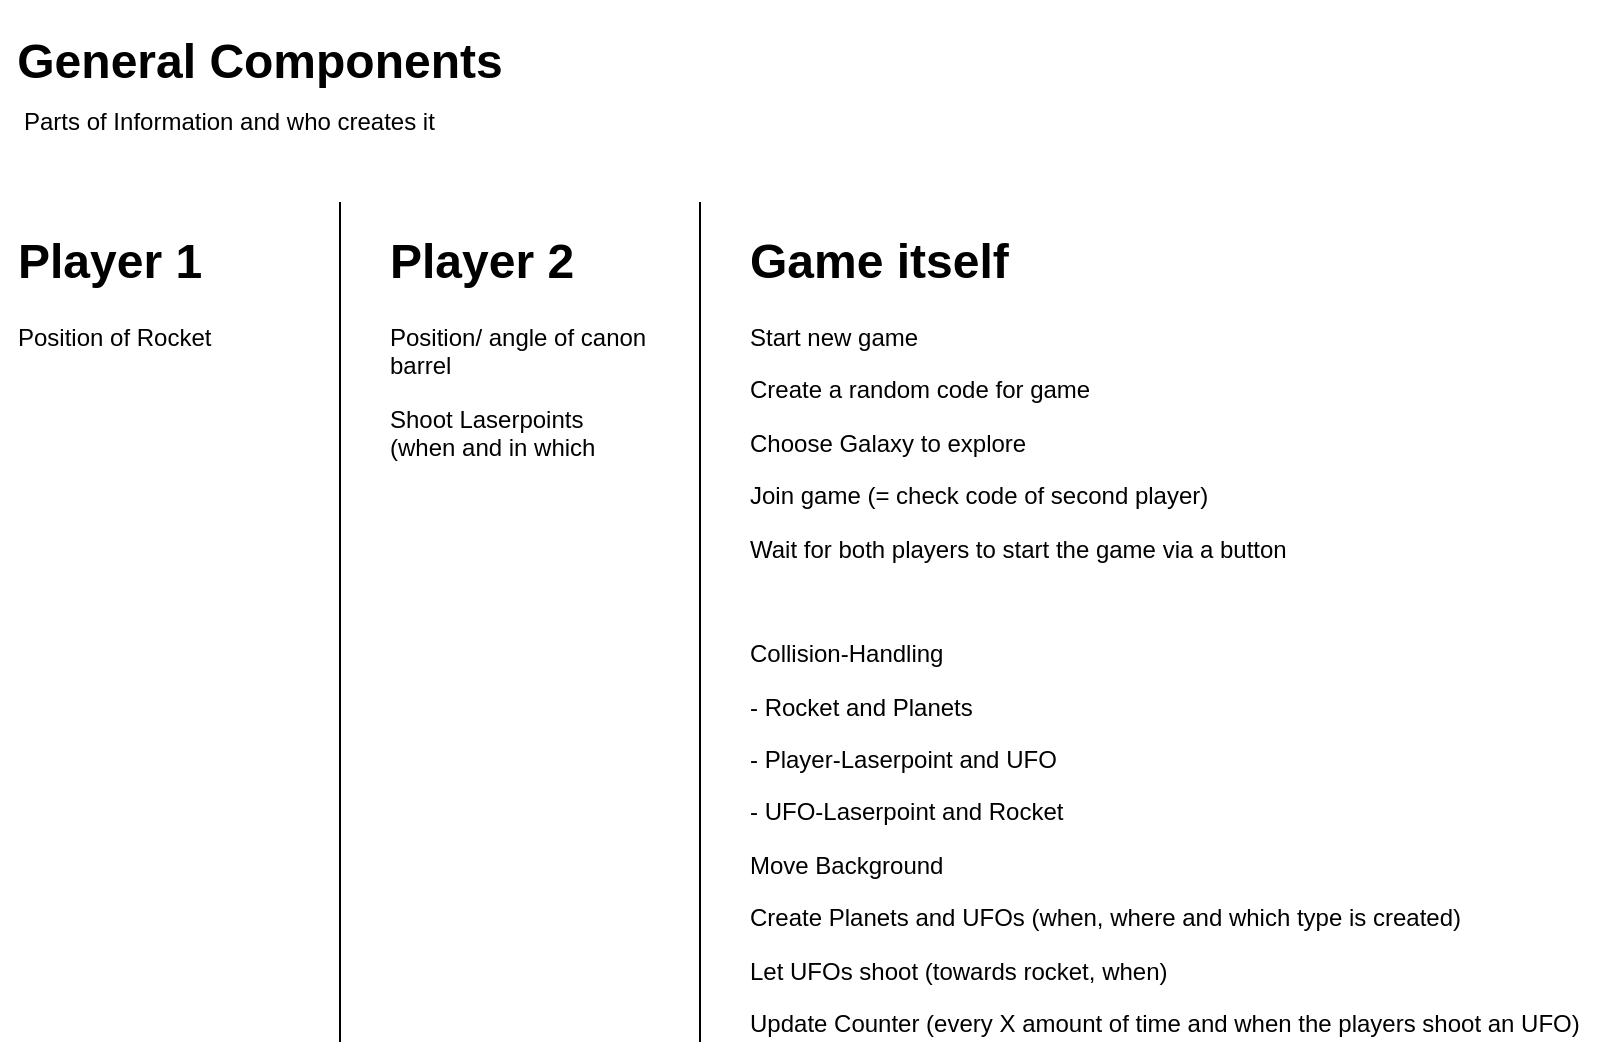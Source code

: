 <mxfile version="14.1.8" type="device" pages="3"><diagram id="RTDXnXj7Exbcio4Ual8x" name="General"><mxGraphModel dx="944" dy="641" grid="1" gridSize="10" guides="1" tooltips="1" connect="1" arrows="1" fold="1" page="1" pageScale="1" pageWidth="827" pageHeight="1169" math="0" shadow="0"><root><mxCell id="0"/><mxCell id="1" parent="0"/><mxCell id="C7hcFscCKK_g7557pUvx-3" value="&lt;h1&gt;Player 1&lt;/h1&gt;&lt;p&gt;Position of Rocket&lt;/p&gt;" style="text;html=1;strokeColor=none;fillColor=none;spacing=5;spacingTop=-20;whiteSpace=wrap;overflow=hidden;rounded=0;" vertex="1" parent="1"><mxGeometry x="14" y="110" width="146" height="98" as="geometry"/></mxCell><mxCell id="C7hcFscCKK_g7557pUvx-4" value="&lt;h1&gt;Player 2&lt;/h1&gt;&lt;p&gt;&lt;span&gt;Position/ angle of canon barrel&amp;nbsp;&lt;/span&gt;&lt;/p&gt;&lt;p&gt;&lt;span&gt;Shoot Laserpoints (when and in which direction they are flowing)&lt;/span&gt;&lt;br&gt;&lt;/p&gt;" style="text;html=1;strokeColor=none;fillColor=none;spacing=5;spacingTop=-20;whiteSpace=wrap;overflow=hidden;rounded=0;" vertex="1" parent="1"><mxGeometry x="200" y="110" width="140" height="120" as="geometry"/></mxCell><mxCell id="C7hcFscCKK_g7557pUvx-5" value="&lt;h1&gt;Game itself&lt;/h1&gt;&lt;p&gt;Start new game&lt;/p&gt;&lt;p&gt;Create a random code for game&lt;/p&gt;&lt;p&gt;Choose Galaxy to explore&lt;/p&gt;&lt;p&gt;Join game (= check code of second player)&amp;nbsp;&lt;/p&gt;&lt;p&gt;Wait for both players to start the game via a button&lt;/p&gt;&lt;p&gt;&lt;br&gt;&lt;/p&gt;&lt;p&gt;Collision-Handling&lt;/p&gt;&lt;p&gt;- Rocket and Planets&lt;/p&gt;&lt;p&gt;- Player-Laserpoint and UFO&lt;/p&gt;&lt;p&gt;- UFO-Laserpoint and Rocket&lt;/p&gt;&lt;p&gt;Move Background&amp;nbsp;&lt;/p&gt;&lt;p&gt;Create Planets and UFOs (when, where and which type is created)&lt;/p&gt;&lt;p&gt;Let UFOs shoot (towards rocket, when)&lt;/p&gt;&lt;p&gt;Update Counter (every X amount of time and when the players shoot an UFO)&lt;/p&gt;" style="text;html=1;strokeColor=none;fillColor=none;spacing=5;spacingTop=-20;whiteSpace=wrap;overflow=hidden;rounded=0;" vertex="1" parent="1"><mxGeometry x="380" y="110" width="430" height="420" as="geometry"/></mxCell><mxCell id="C7hcFscCKK_g7557pUvx-6" value="" style="endArrow=none;html=1;" edge="1" parent="1"><mxGeometry width="50" height="50" relative="1" as="geometry"><mxPoint x="180" y="520" as="sourcePoint"/><mxPoint x="180" y="100" as="targetPoint"/></mxGeometry></mxCell><mxCell id="C7hcFscCKK_g7557pUvx-7" value="" style="endArrow=none;html=1;" edge="1" parent="1"><mxGeometry width="50" height="50" relative="1" as="geometry"><mxPoint x="360" y="520" as="sourcePoint"/><mxPoint x="360" y="100" as="targetPoint"/></mxGeometry></mxCell><mxCell id="C7hcFscCKK_g7557pUvx-8" value="&lt;h1&gt;General Components&lt;/h1&gt;" style="text;html=1;strokeColor=none;fillColor=none;align=center;verticalAlign=middle;whiteSpace=wrap;rounded=0;" vertex="1" parent="1"><mxGeometry x="10" y="20" width="260" height="20" as="geometry"/></mxCell><mxCell id="C7hcFscCKK_g7557pUvx-9" value="Parts of Information and who creates it" style="text;html=1;strokeColor=none;fillColor=none;align=left;verticalAlign=middle;whiteSpace=wrap;rounded=0;" vertex="1" parent="1"><mxGeometry x="20" y="50" width="750" height="20" as="geometry"/></mxCell></root></mxGraphModel></diagram><diagram id="oDxw3tkyU0x_czBdinj-" name="Class Diagram"><mxGraphModel dx="944" dy="641" grid="1" gridSize="10" guides="1" tooltips="1" connect="1" arrows="1" fold="1" page="1" pageScale="1" pageWidth="827" pageHeight="1169" math="0" shadow="0"><root><mxCell id="EcA4mJ4h2kyPJ2GFIX6h-0"/><mxCell id="EcA4mJ4h2kyPJ2GFIX6h-1" parent="EcA4mJ4h2kyPJ2GFIX6h-0"/><mxCell id="EcA4mJ4h2kyPJ2GFIX6h-2" value="&lt;h1&gt;Class Diagram&lt;/h1&gt;" style="text;html=1;strokeColor=none;fillColor=none;align=left;verticalAlign=middle;whiteSpace=wrap;rounded=0;" vertex="1" parent="EcA4mJ4h2kyPJ2GFIX6h-1"><mxGeometry x="20" y="20" width="180" height="20" as="geometry"/></mxCell><mxCell id="HVSao7tChA9zZx-WbUjg-4" value="CanvasObjects" style="swimlane;fontStyle=1;align=left;verticalAlign=top;childLayout=stackLayout;horizontal=1;startSize=26;horizontalStack=0;resizeParent=1;resizeParentMax=0;resizeLast=0;collapsible=1;marginBottom=0;" vertex="1" parent="EcA4mJ4h2kyPJ2GFIX6h-1"><mxGeometry x="640" y="80" width="170" height="260" as="geometry"/></mxCell><mxCell id="HVSao7tChA9zZx-WbUjg-5" value="position : Vector&#10;image : HTMLImageElement&#10;size: Vector" style="text;strokeColor=none;fillColor=none;align=left;verticalAlign=top;spacingLeft=4;spacingRight=4;overflow=hidden;rotatable=0;points=[[0,0.5],[1,0.5]];portConstraint=eastwest;" vertex="1" parent="HVSao7tChA9zZx-WbUjg-4"><mxGeometry y="26" width="170" height="54" as="geometry"/></mxCell><mxCell id="HVSao7tChA9zZx-WbUjg-6" value="" style="line;strokeWidth=1;fillColor=none;align=left;verticalAlign=middle;spacingTop=-1;spacingLeft=3;spacingRight=3;rotatable=0;labelPosition=right;points=[];portConstraint=eastwest;" vertex="1" parent="HVSao7tChA9zZx-WbUjg-4"><mxGeometry y="80" width="170" height="8" as="geometry"/></mxCell><mxCell id="HVSao7tChA9zZx-WbUjg-7" value="constructor (_x: number, &#10;_y: number,&#10; _image: HTMLImageElement, &#10;_size?: number)&#10;&#10;move(_add: number)&#10;&#10;draw(_ctx: &#10;CanvasRenderingContext2D)" style="text;strokeColor=none;fillColor=none;align=left;verticalAlign=top;spacingLeft=4;spacingRight=4;overflow=hidden;rotatable=0;points=[[0,0.5],[1,0.5]];portConstraint=eastwest;" vertex="1" parent="HVSao7tChA9zZx-WbUjg-4"><mxGeometry y="88" width="170" height="172" as="geometry"/></mxCell><mxCell id="HVSao7tChA9zZx-WbUjg-15" value="UFO" style="swimlane;fontStyle=1;align=center;verticalAlign=top;childLayout=stackLayout;horizontal=1;startSize=26;horizontalStack=0;resizeParent=1;resizeParentMax=0;resizeLast=0;collapsible=1;marginBottom=0;" vertex="1" parent="EcA4mJ4h2kyPJ2GFIX6h-1"><mxGeometry x="40" y="498" width="160" height="120" as="geometry"/></mxCell><mxCell id="HVSao7tChA9zZx-WbUjg-16" value="damageStatus: number&#10;" style="text;strokeColor=none;fillColor=none;align=left;verticalAlign=top;spacingLeft=4;spacingRight=4;overflow=hidden;rotatable=0;points=[[0,0.5],[1,0.5]];portConstraint=eastwest;" vertex="1" parent="HVSao7tChA9zZx-WbUjg-15"><mxGeometry y="26" width="160" height="26" as="geometry"/></mxCell><mxCell id="HVSao7tChA9zZx-WbUjg-17" value="" style="line;strokeWidth=1;fillColor=none;align=left;verticalAlign=middle;spacingTop=-1;spacingLeft=3;spacingRight=3;rotatable=0;labelPosition=right;points=[];portConstraint=eastwest;" vertex="1" parent="HVSao7tChA9zZx-WbUjg-15"><mxGeometry y="52" width="160" height="8" as="geometry"/></mxCell><mxCell id="HVSao7tChA9zZx-WbUjg-18" value="shoot()&#10;&#10;handleShoot()" style="text;strokeColor=none;fillColor=none;align=left;verticalAlign=top;spacingLeft=4;spacingRight=4;overflow=hidden;rotatable=0;points=[[0,0.5],[1,0.5]];portConstraint=eastwest;" vertex="1" parent="HVSao7tChA9zZx-WbUjg-15"><mxGeometry y="60" width="160" height="60" as="geometry"/></mxCell><mxCell id="HVSao7tChA9zZx-WbUjg-19" value="Rocket" style="swimlane;fontStyle=1;align=center;verticalAlign=top;childLayout=stackLayout;horizontal=1;startSize=26;horizontalStack=0;resizeParent=1;resizeParentMax=0;resizeLast=0;collapsible=1;marginBottom=0;" vertex="1" parent="EcA4mJ4h2kyPJ2GFIX6h-1"><mxGeometry x="240" y="498" width="160" height="78" as="geometry"/></mxCell><mxCell id="HVSao7tChA9zZx-WbUjg-20" value="damageStatus: number&#10;newPosition: number" style="text;strokeColor=none;fillColor=none;align=left;verticalAlign=top;spacingLeft=4;spacingRight=4;overflow=hidden;rotatable=0;points=[[0,0.5],[1,0.5]];portConstraint=eastwest;" vertex="1" parent="HVSao7tChA9zZx-WbUjg-19"><mxGeometry y="26" width="160" height="44" as="geometry"/></mxCell><mxCell id="HVSao7tChA9zZx-WbUjg-21" value="" style="line;strokeWidth=1;fillColor=none;align=left;verticalAlign=middle;spacingTop=-1;spacingLeft=3;spacingRight=3;rotatable=0;labelPosition=right;points=[];portConstraint=eastwest;" vertex="1" parent="HVSao7tChA9zZx-WbUjg-19"><mxGeometry y="70" width="160" height="8" as="geometry"/></mxCell><mxCell id="HVSao7tChA9zZx-WbUjg-27" value="Laserpoint" style="swimlane;fontStyle=1;align=center;verticalAlign=top;childLayout=stackLayout;horizontal=1;startSize=26;horizontalStack=0;resizeParent=1;resizeParentMax=0;resizeLast=0;collapsible=1;marginBottom=0;" vertex="1" parent="EcA4mJ4h2kyPJ2GFIX6h-1"><mxGeometry x="440" y="80" width="170" height="300" as="geometry"/></mxCell><mxCell id="HVSao7tChA9zZx-WbUjg-28" value="position: Vector&#10;speed: number&#10;distance: number&#10;angle: number &#10;veloctiy: Vector&#10;" style="text;strokeColor=none;fillColor=none;align=left;verticalAlign=top;spacingLeft=4;spacingRight=4;overflow=hidden;rotatable=0;points=[[0,0.5],[1,0.5]];portConstraint=eastwest;" vertex="1" parent="HVSao7tChA9zZx-WbUjg-27"><mxGeometry y="26" width="170" height="84" as="geometry"/></mxCell><mxCell id="HVSao7tChA9zZx-WbUjg-29" value="" style="line;strokeWidth=1;fillColor=none;align=left;verticalAlign=middle;spacingTop=-1;spacingLeft=3;spacingRight=3;rotatable=0;labelPosition=right;points=[];portConstraint=eastwest;" vertex="1" parent="HVSao7tChA9zZx-WbUjg-27"><mxGeometry y="110" width="170" height="8" as="geometry"/></mxCell><mxCell id="HVSao7tChA9zZx-WbUjg-30" value="constructor (_positionX: &#10;number, _positionY: number)&#10;&#10;getElevation(_endX: number, &#10;_endY: number)&#10;&#10;move()&#10;&#10;draw(_ctx: &#10;CanvasRenderingContext2D)&#10;&#10;checkCollision()" style="text;strokeColor=none;fillColor=none;align=left;verticalAlign=top;spacingLeft=4;spacingRight=4;overflow=hidden;rotatable=0;points=[[0,0.5],[1,0.5]];portConstraint=eastwest;" vertex="1" parent="HVSao7tChA9zZx-WbUjg-27"><mxGeometry y="118" width="170" height="182" as="geometry"/></mxCell><mxCell id="HVSao7tChA9zZx-WbUjg-31" value="Vector" style="swimlane;fontStyle=1;align=left;verticalAlign=top;childLayout=stackLayout;horizontal=1;startSize=26;horizontalStack=0;resizeParent=1;resizeParentMax=0;resizeLast=0;collapsible=1;marginBottom=0;" vertex="1" parent="EcA4mJ4h2kyPJ2GFIX6h-1"><mxGeometry x="40" y="80" width="170" height="190" as="geometry"/></mxCell><mxCell id="HVSao7tChA9zZx-WbUjg-32" value="x: number&#10;y: number" style="text;strokeColor=none;fillColor=none;align=left;verticalAlign=top;spacingLeft=4;spacingRight=4;overflow=hidden;rotatable=0;points=[[0,0.5],[1,0.5]];portConstraint=eastwest;" vertex="1" parent="HVSao7tChA9zZx-WbUjg-31"><mxGeometry y="26" width="170" height="44" as="geometry"/></mxCell><mxCell id="HVSao7tChA9zZx-WbUjg-33" value="" style="line;strokeWidth=1;fillColor=none;align=left;verticalAlign=middle;spacingTop=-1;spacingLeft=3;spacingRight=3;rotatable=0;labelPosition=right;points=[];portConstraint=eastwest;" vertex="1" parent="HVSao7tChA9zZx-WbUjg-31"><mxGeometry y="70" width="170" height="8" as="geometry"/></mxCell><mxCell id="HVSao7tChA9zZx-WbUjg-34" value="constructor (_x: number, &#10;_y: number)&#10;&#10;add(_x: number, &#10;_y: number)&#10;&#10;scale(_factor: number)" style="text;strokeColor=none;fillColor=none;align=left;verticalAlign=top;spacingLeft=4;spacingRight=4;overflow=hidden;rotatable=0;points=[[0,0.5],[1,0.5]];portConstraint=eastwest;" vertex="1" parent="HVSao7tChA9zZx-WbUjg-31"><mxGeometry y="78" width="170" height="112" as="geometry"/></mxCell><mxCell id="HVSao7tChA9zZx-WbUjg-35" value="Galaxy" style="swimlane;fontStyle=1;align=left;verticalAlign=top;childLayout=stackLayout;horizontal=1;startSize=26;horizontalStack=0;resizeParent=1;resizeParentMax=0;resizeLast=0;collapsible=1;marginBottom=0;" vertex="1" parent="EcA4mJ4h2kyPJ2GFIX6h-1"><mxGeometry x="240" y="80" width="170" height="240" as="geometry"/></mxCell><mxCell id="HVSao7tChA9zZx-WbUjg-36" value="type: string&#10;planetSet: string[]&#10;images: HTMLImageElement[]&#10;planets: Planet[ ]" style="text;strokeColor=none;fillColor=none;align=left;verticalAlign=top;spacingLeft=4;spacingRight=4;overflow=hidden;rotatable=0;points=[[0,0.5],[1,0.5]];portConstraint=eastwest;" vertex="1" parent="HVSao7tChA9zZx-WbUjg-35"><mxGeometry y="26" width="170" height="64" as="geometry"/></mxCell><mxCell id="HVSao7tChA9zZx-WbUjg-37" value="" style="line;strokeWidth=1;fillColor=none;align=left;verticalAlign=middle;spacingTop=-1;spacingLeft=3;spacingRight=3;rotatable=0;labelPosition=right;points=[];portConstraint=eastwest;" vertex="1" parent="HVSao7tChA9zZx-WbUjg-35"><mxGeometry y="90" width="170" height="8" as="geometry"/></mxCell><mxCell id="HVSao7tChA9zZx-WbUjg-38" value="constructor (type: string)&#10;&#10;fetchImages ()&#10;&#10;insertImages ()&#10;&#10;createPlanets ()&#10;&#10;movePlanets()" style="text;strokeColor=none;fillColor=none;align=left;verticalAlign=top;spacingLeft=4;spacingRight=4;overflow=hidden;rotatable=0;points=[[0,0.5],[1,0.5]];portConstraint=eastwest;" vertex="1" parent="HVSao7tChA9zZx-WbUjg-35"><mxGeometry y="98" width="170" height="142" as="geometry"/></mxCell><mxCell id="HVSao7tChA9zZx-WbUjg-40" value="" style="endArrow=none;html=1;endFill=0;exitX=0.118;exitY=1;exitDx=0;exitDy=0;exitPerimeter=0;entryX=0.5;entryY=0;entryDx=0;entryDy=0;startArrow=block;startFill=0;" edge="1" parent="EcA4mJ4h2kyPJ2GFIX6h-1" source="HVSao7tChA9zZx-WbUjg-7" target="HVSao7tChA9zZx-WbUjg-15"><mxGeometry width="50" height="50" relative="1" as="geometry"><mxPoint x="660.32" y="348.004" as="sourcePoint"/><mxPoint x="520" y="388" as="targetPoint"/><Array as="points"><mxPoint x="660" y="418"/><mxPoint x="120" y="418"/></Array></mxGeometry></mxCell><mxCell id="HVSao7tChA9zZx-WbUjg-41" value="" style="endArrow=none;html=1;endFill=0;entryX=0.25;entryY=0;entryDx=0;entryDy=0;startArrow=block;startFill=0;exitX=0.347;exitY=0.999;exitDx=0;exitDy=0;exitPerimeter=0;" edge="1" parent="EcA4mJ4h2kyPJ2GFIX6h-1" source="HVSao7tChA9zZx-WbUjg-7" target="HVSao7tChA9zZx-WbUjg-19"><mxGeometry width="50" height="50" relative="1" as="geometry"><mxPoint x="700" y="348" as="sourcePoint"/><mxPoint x="250" y="520.39" as="targetPoint"/><Array as="points"><mxPoint x="700" y="440"/><mxPoint x="280" y="440"/></Array></mxGeometry></mxCell><mxCell id="HVSao7tChA9zZx-WbUjg-42" value="" style="endArrow=none;html=1;endFill=0;startArrow=block;startFill=0;entryX=0.885;entryY=-0.019;entryDx=0;entryDy=0;entryPerimeter=0;exitX=0.829;exitY=0.995;exitDx=0;exitDy=0;exitPerimeter=0;" edge="1" parent="EcA4mJ4h2kyPJ2GFIX6h-1" source="HVSao7tChA9zZx-WbUjg-7"><mxGeometry width="50" height="50" relative="1" as="geometry"><mxPoint x="760" y="340" as="sourcePoint"/><mxPoint x="781.6" y="496.86" as="targetPoint"/><Array as="points"/></mxGeometry></mxCell><mxCell id="ghlGRd3kM5p5J8Ng0uNV-0" value="Planet" style="swimlane;fontStyle=1;align=center;verticalAlign=top;childLayout=stackLayout;horizontal=1;startSize=26;horizontalStack=0;resizeParent=1;resizeParentMax=0;resizeLast=0;collapsible=1;marginBottom=0;" vertex="1" parent="EcA4mJ4h2kyPJ2GFIX6h-1"><mxGeometry x="440" y="498" width="160" height="60" as="geometry"/></mxCell><mxCell id="ghlGRd3kM5p5J8Ng0uNV-2" value="" style="line;strokeWidth=1;fillColor=none;align=left;verticalAlign=middle;spacingTop=-1;spacingLeft=3;spacingRight=3;rotatable=0;labelPosition=right;points=[];portConstraint=eastwest;" vertex="1" parent="ghlGRd3kM5p5J8Ng0uNV-0"><mxGeometry y="26" width="160" height="8" as="geometry"/></mxCell><mxCell id="ghlGRd3kM5p5J8Ng0uNV-3" value="checkCollision()" style="text;strokeColor=none;fillColor=none;align=left;verticalAlign=top;spacingLeft=4;spacingRight=4;overflow=hidden;rotatable=0;points=[[0,0.5],[1,0.5]];portConstraint=eastwest;" vertex="1" parent="ghlGRd3kM5p5J8Ng0uNV-0"><mxGeometry y="34" width="160" height="26" as="geometry"/></mxCell><mxCell id="ghlGRd3kM5p5J8Ng0uNV-4" value="" style="endArrow=none;html=1;endFill=0;startArrow=block;startFill=0;exitX=0.575;exitY=0.999;exitDx=0;exitDy=0;exitPerimeter=0;" edge="1" parent="EcA4mJ4h2kyPJ2GFIX6h-1" source="HVSao7tChA9zZx-WbUjg-7" target="ghlGRd3kM5p5J8Ng0uNV-0"><mxGeometry width="50" height="50" relative="1" as="geometry"><mxPoint x="708.99" y="349.828" as="sourcePoint"/><mxPoint x="290" y="508" as="targetPoint"/><Array as="points"><mxPoint x="738" y="460"/><mxPoint x="520" y="460"/></Array></mxGeometry></mxCell><mxCell id="ghlGRd3kM5p5J8Ng0uNV-8" value="CanonBarrel" style="swimlane;fontStyle=1;align=left;verticalAlign=top;childLayout=stackLayout;horizontal=1;startSize=26;horizontalStack=0;resizeParent=1;resizeParentMax=0;resizeLast=0;collapsible=1;marginBottom=0;" vertex="1" parent="EcA4mJ4h2kyPJ2GFIX6h-1"><mxGeometry x="640" y="498" width="160" height="86" as="geometry"/></mxCell><mxCell id="ghlGRd3kM5p5J8Ng0uNV-9" value="angle: number" style="text;strokeColor=none;fillColor=none;align=left;verticalAlign=top;spacingLeft=4;spacingRight=4;overflow=hidden;rotatable=0;points=[[0,0.5],[1,0.5]];portConstraint=eastwest;" vertex="1" parent="ghlGRd3kM5p5J8Ng0uNV-8"><mxGeometry y="26" width="160" height="26" as="geometry"/></mxCell><mxCell id="ghlGRd3kM5p5J8Ng0uNV-10" value="" style="line;strokeWidth=1;fillColor=none;align=left;verticalAlign=middle;spacingTop=-1;spacingLeft=3;spacingRight=3;rotatable=0;labelPosition=right;points=[];portConstraint=eastwest;" vertex="1" parent="ghlGRd3kM5p5J8Ng0uNV-8"><mxGeometry y="52" width="160" height="8" as="geometry"/></mxCell><mxCell id="ghlGRd3kM5p5J8Ng0uNV-11" value="shoot()" style="text;strokeColor=none;fillColor=none;align=left;verticalAlign=top;spacingLeft=4;spacingRight=4;overflow=hidden;rotatable=0;points=[[0,0.5],[1,0.5]];portConstraint=eastwest;" vertex="1" parent="ghlGRd3kM5p5J8Ng0uNV-8"><mxGeometry y="60" width="160" height="26" as="geometry"/></mxCell></root></mxGraphModel></diagram><diagram id="g8wf9fYz3gmAwcwm-n3W" name="Main"><mxGraphModel dx="944" dy="641" grid="1" gridSize="10" guides="1" tooltips="1" connect="1" arrows="1" fold="1" page="1" pageScale="1" pageWidth="827" pageHeight="1169" math="0" shadow="0"><root><mxCell id="0_QAV9iROAun9xivXh-H-0"/><mxCell id="0_QAV9iROAun9xivXh-H-1" parent="0_QAV9iROAun9xivXh-H-0"/><mxCell id="0_QAV9iROAun9xivXh-H-2" value="&lt;h1&gt;Main&lt;/h1&gt;" style="text;html=1;strokeColor=none;fillColor=none;align=left;verticalAlign=middle;whiteSpace=wrap;rounded=0;" vertex="1" parent="0_QAV9iROAun9xivXh-H-1"><mxGeometry x="20" y="20" width="210" height="20" as="geometry"/></mxCell><mxCell id="0_QAV9iROAun9xivXh-H-3" value="According to the General Components and the class List, the following functions and global variables are needed in the main-Script&amp;nbsp;" style="text;html=1;strokeColor=none;fillColor=none;align=left;verticalAlign=middle;whiteSpace=wrap;rounded=0;" vertex="1" parent="0_QAV9iROAun9xivXh-H-1"><mxGeometry x="20" y="50" width="770" height="20" as="geometry"/></mxCell><mxCell id="0_QAV9iROAun9xivXh-H-4" value="&lt;h2&gt;handleLoad&lt;/h2&gt;&lt;div&gt;wait for the Page to be loaded, get canvas (3) and ctx (3), set width and height of canvas. then call getUserPermission()&lt;/div&gt;&lt;h2&gt;getUserPermission&lt;/h2&gt;&lt;div&gt;get the permission of the user to use the motion sensors of the device&lt;/div&gt;&lt;h2&gt;createGame&lt;/h2&gt;&lt;div&gt;after clicking on the button to create a new game, show the player the galaxies to choose from. then create a random game-code and show it to the player (so he can share it)&lt;/div&gt;&lt;h2&gt;checkCode&lt;/h2&gt;&lt;div&gt;check if the entered code exists and match the players&amp;nbsp;&lt;/div&gt;&lt;h2&gt;createRandomCode&lt;/h2&gt;&lt;div&gt;create a random code with numbers and return the random code&lt;/div&gt;&lt;h2&gt;createGalaxy&lt;/h2&gt;&lt;div&gt;after choosing the galaxy, create a new galaxy with the chosen type&lt;/div&gt;&lt;h2&gt;choosePlayerRoles&lt;/h2&gt;&lt;div&gt;assign the chosen player roles to the player&lt;/div&gt;&lt;h2&gt;startGame&lt;/h2&gt;&lt;div&gt;check if both players pressed the button, then call the functions launchRocket, createCanon and create an interval for updateCounter&lt;/div&gt;&lt;h2&gt;updateCounter&lt;/h2&gt;&lt;div&gt;each ten seconds, increase the number of the counter&lt;/div&gt;&lt;h2&gt;launchRocket&lt;/h2&gt;&lt;div&gt;create a new Rocket with the position (calculated by width and height)&lt;/div&gt;&lt;h2&gt;createCanon&lt;/h2&gt;&lt;div&gt;create a new Canon with the position (calculated by width and height)&amp;nbsp;&lt;/div&gt;&lt;h2&gt;installListeners&amp;nbsp;&lt;/h2&gt;&lt;div&gt;install the pointerup and devicemove listeners on the window&lt;/div&gt;" style="text;html=1;strokeColor=none;fillColor=none;align=left;verticalAlign=middle;whiteSpace=wrap;rounded=0;" vertex="1" parent="0_QAV9iROAun9xivXh-H-1"><mxGeometry x="24" y="300" width="780" height="800" as="geometry"/></mxCell><mxCell id="xJLu8X9Cvmd5uOJ2Fy-O-0" value="&lt;h1&gt;Functions&lt;/h1&gt;" style="text;html=1;strokeColor=none;fillColor=none;align=center;verticalAlign=middle;whiteSpace=wrap;rounded=0;" vertex="1" parent="0_QAV9iROAun9xivXh-H-1"><mxGeometry x="60" y="260" width="40" height="20" as="geometry"/></mxCell><mxCell id="xJLu8X9Cvmd5uOJ2Fy-O-1" value="&lt;h1&gt;Variables&lt;/h1&gt;" style="text;html=1;strokeColor=none;fillColor=none;align=center;verticalAlign=middle;whiteSpace=wrap;rounded=0;" vertex="1" parent="0_QAV9iROAun9xivXh-H-1"><mxGeometry x="60" y="100" width="40" height="20" as="geometry"/></mxCell><mxCell id="xJLu8X9Cvmd5uOJ2Fy-O-2" value="&lt;div&gt;&lt;span&gt;ctx1: canvasRenderingContext2D&lt;/span&gt;&lt;/div&gt;&lt;div&gt;&lt;span&gt;ctx2: canvasRenderingContext2D&lt;/span&gt;&lt;/div&gt;&lt;div&gt;&lt;span&gt;ctx3: canvasRenderingContext2D&lt;/span&gt;&lt;/div&gt;&lt;div&gt;&lt;span&gt;rocketInfo: Rocket&lt;/span&gt;&lt;/div&gt;&lt;div&gt;&lt;span&gt;ufoInfo: UFO[ ]&lt;/span&gt;&lt;/div&gt;" style="text;html=1;strokeColor=none;fillColor=none;align=left;verticalAlign=middle;whiteSpace=wrap;rounded=0;" vertex="1" parent="0_QAV9iROAun9xivXh-H-1"><mxGeometry x="24" y="130" width="276" height="70" as="geometry"/></mxCell></root></mxGraphModel></diagram></mxfile>